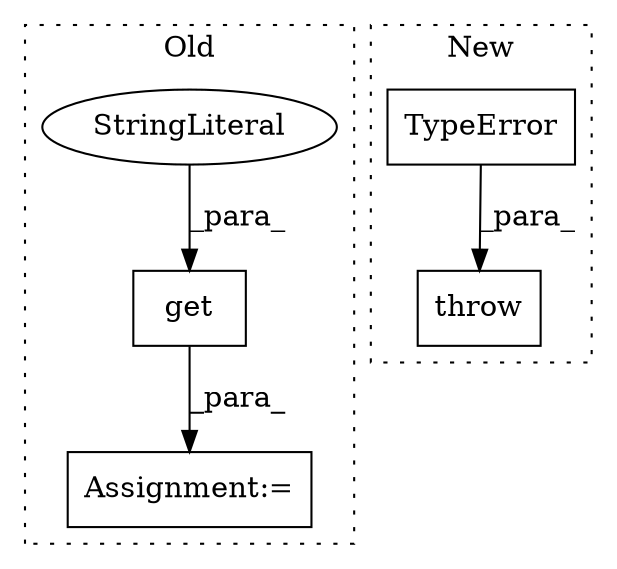 digraph G {
subgraph cluster0 {
1 [label="get" a="32" s="6504,6568" l="4,1" shape="box"];
3 [label="StringLiteral" a="45" s="6508" l="27" shape="ellipse"];
5 [label="Assignment:=" a="7" s="6482" l="1" shape="box"];
label = "Old";
style="dotted";
}
subgraph cluster1 {
2 [label="TypeError" a="32" s="6801,6906" l="10,1" shape="box"];
4 [label="throw" a="53" s="6795" l="6" shape="box"];
label = "New";
style="dotted";
}
1 -> 5 [label="_para_"];
2 -> 4 [label="_para_"];
3 -> 1 [label="_para_"];
}